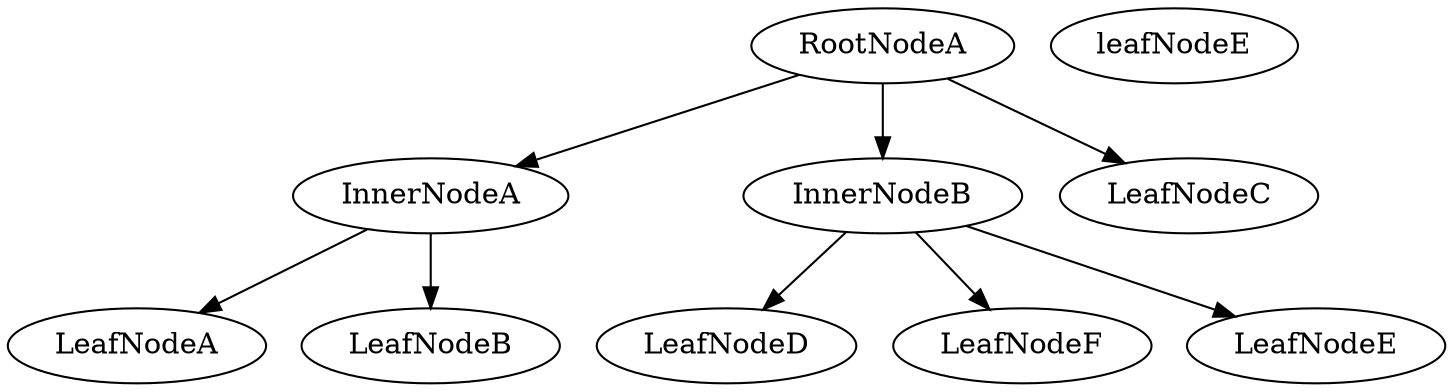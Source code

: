digraph D {
	 RootNodeA,
	 InnerNodeA,InnerNodeB,
	 LeafNodeA, LeafNodeB,LeafNodeC, LeafNodeD, leafNodeE, LeafNodeF;
	
	RootNodeA -> InnerNodeA;
	
		InnerNodeA -> LeafNodeA;
		InnerNodeA -> LeafNodeB;

	RootNodeA -> LeafNodeC;

	RootNodeA -> InnerNodeB;

		InnerNodeB -> LeafNodeD;
		InnerNodeB -> LeafNodeE;
		InnerNodeB -> LeafNodeF;
}
